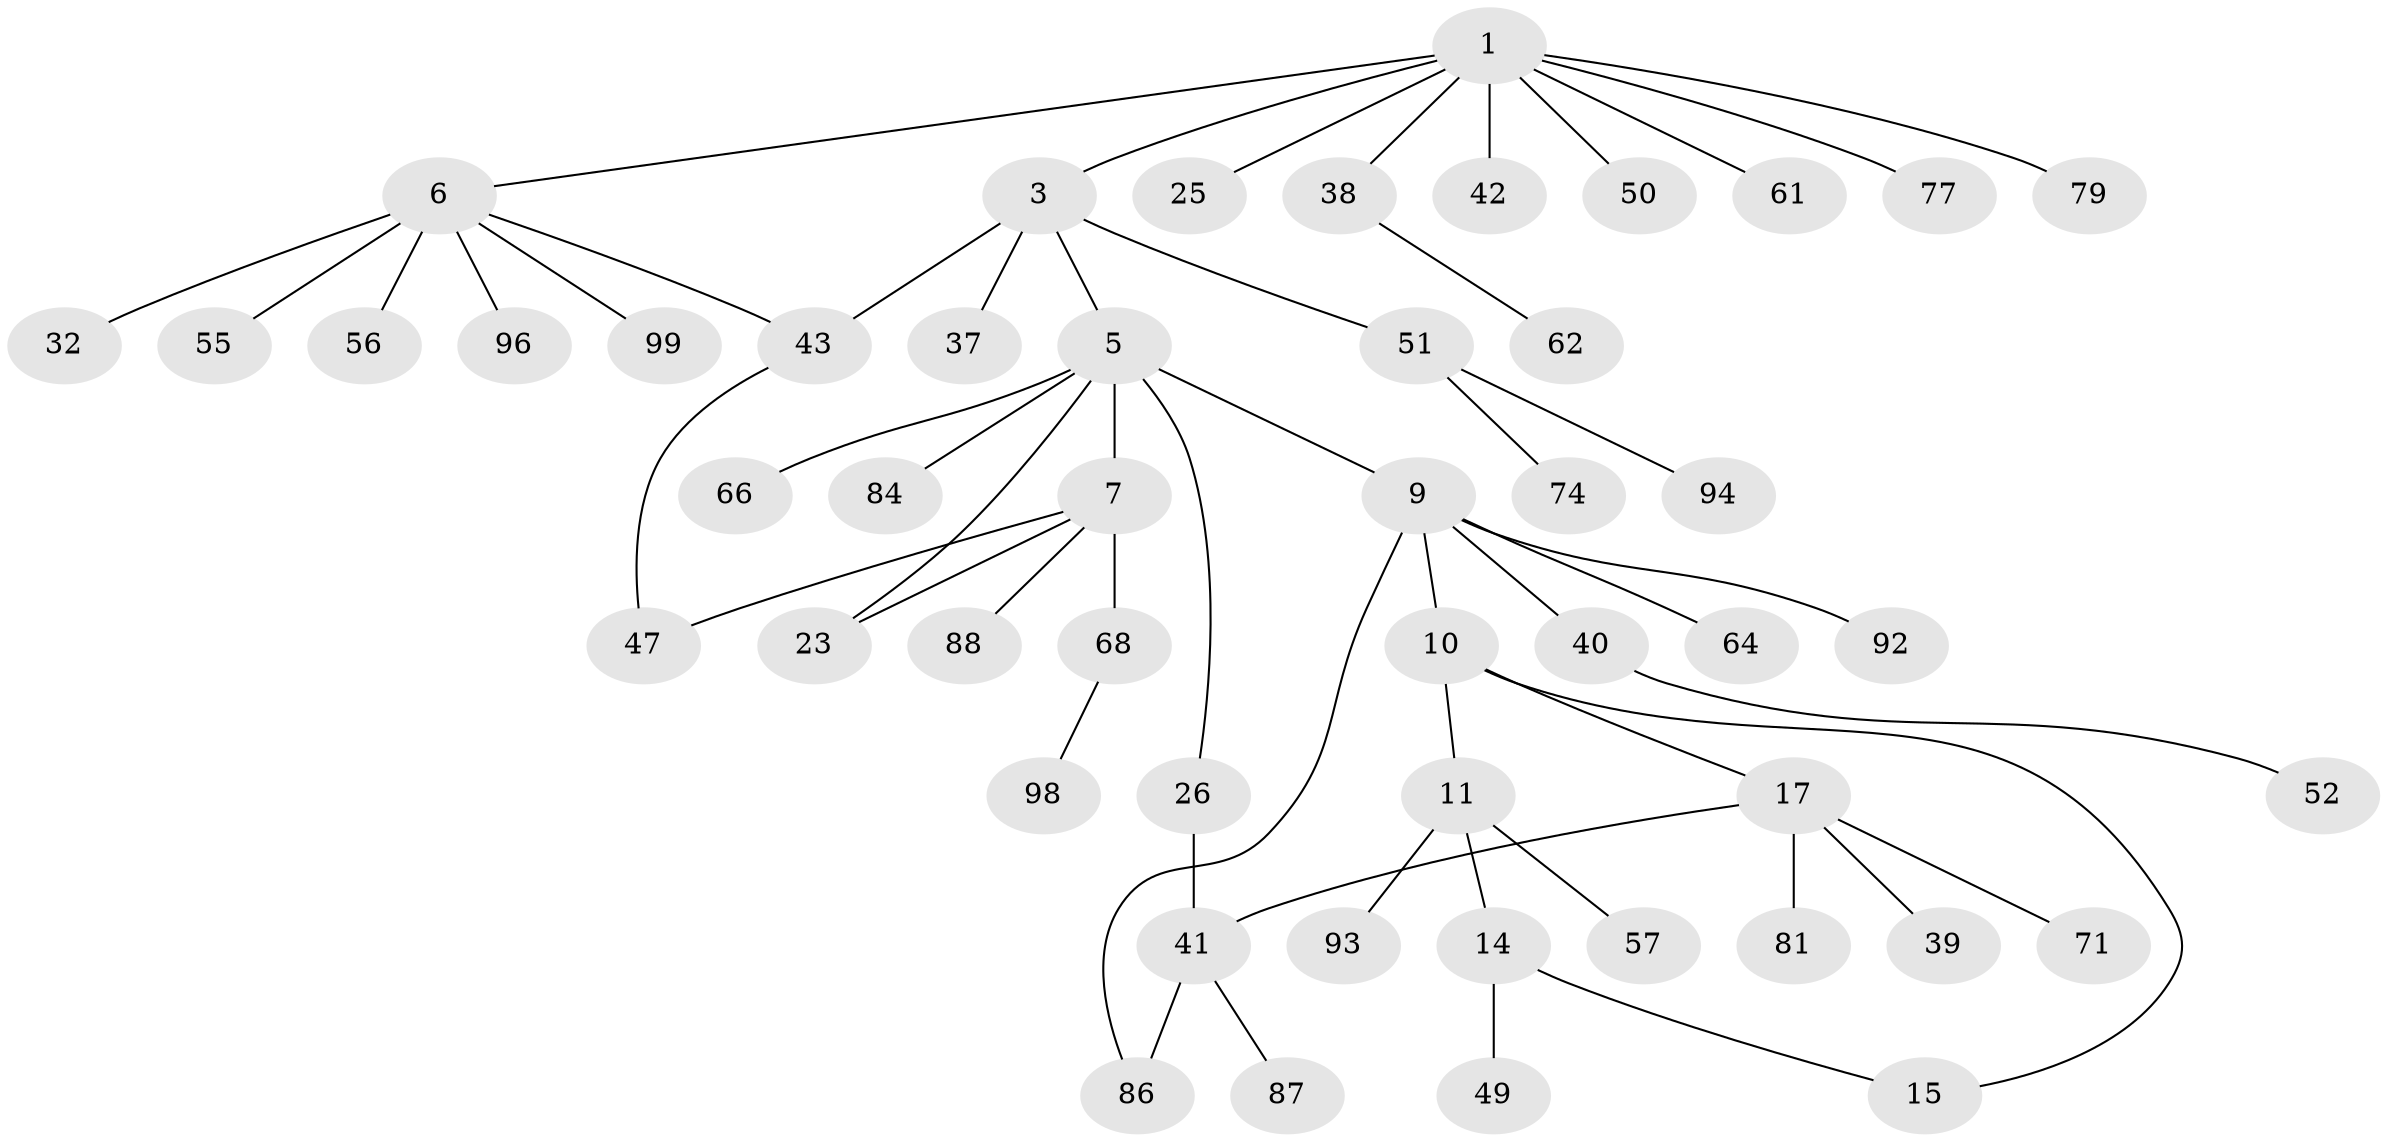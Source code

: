 // original degree distribution, {3: 0.18811881188118812, 4: 0.0891089108910891, 5: 0.039603960396039604, 6: 0.019801980198019802, 2: 0.2376237623762376, 1: 0.42574257425742573}
// Generated by graph-tools (version 1.1) at 2025/17/03/04/25 18:17:07]
// undirected, 50 vertices, 55 edges
graph export_dot {
graph [start="1"]
  node [color=gray90,style=filled];
  1 [super="+2+4"];
  3;
  5 [super="+8"];
  6 [super="+36+19"];
  7 [super="+82+24+45+90"];
  9 [super="+16+27"];
  10 [super="+30"];
  11 [super="+13"];
  14;
  15;
  17 [super="+20+21"];
  23 [super="+35+63+72"];
  25;
  26;
  32;
  37 [super="+76"];
  38;
  39 [super="+59"];
  40 [super="+60"];
  41 [super="+44"];
  42;
  43 [super="+73+95"];
  47 [super="+48+80+67"];
  49;
  50 [super="+53"];
  51 [super="+54"];
  52;
  55;
  56;
  57 [super="+75"];
  61;
  62;
  64 [super="+91"];
  66;
  68;
  71;
  74;
  77;
  79;
  81;
  84;
  86;
  87 [super="+89"];
  88;
  92;
  93;
  94 [super="+97"];
  96;
  98;
  99;
  1 -- 3;
  1 -- 77;
  1 -- 38;
  1 -- 79;
  1 -- 50;
  1 -- 6;
  1 -- 25;
  1 -- 42;
  1 -- 61;
  3 -- 5;
  3 -- 37;
  3 -- 51;
  3 -- 43;
  5 -- 7;
  5 -- 66;
  5 -- 84;
  5 -- 23;
  5 -- 9;
  5 -- 26;
  6 -- 32;
  6 -- 56;
  6 -- 99;
  6 -- 96;
  6 -- 43;
  6 -- 55 [weight=2];
  7 -- 47;
  7 -- 68;
  7 -- 88;
  7 -- 23;
  9 -- 10;
  9 -- 40;
  9 -- 86;
  9 -- 64;
  9 -- 92;
  10 -- 11;
  10 -- 17;
  10 -- 15;
  11 -- 57;
  11 -- 93;
  11 -- 14;
  14 -- 15;
  14 -- 49;
  17 -- 71;
  17 -- 81;
  17 -- 39;
  17 -- 41;
  26 -- 41;
  38 -- 62;
  40 -- 52;
  41 -- 86 [weight=2];
  41 -- 87;
  43 -- 47;
  51 -- 74;
  51 -- 94;
  68 -- 98;
}
